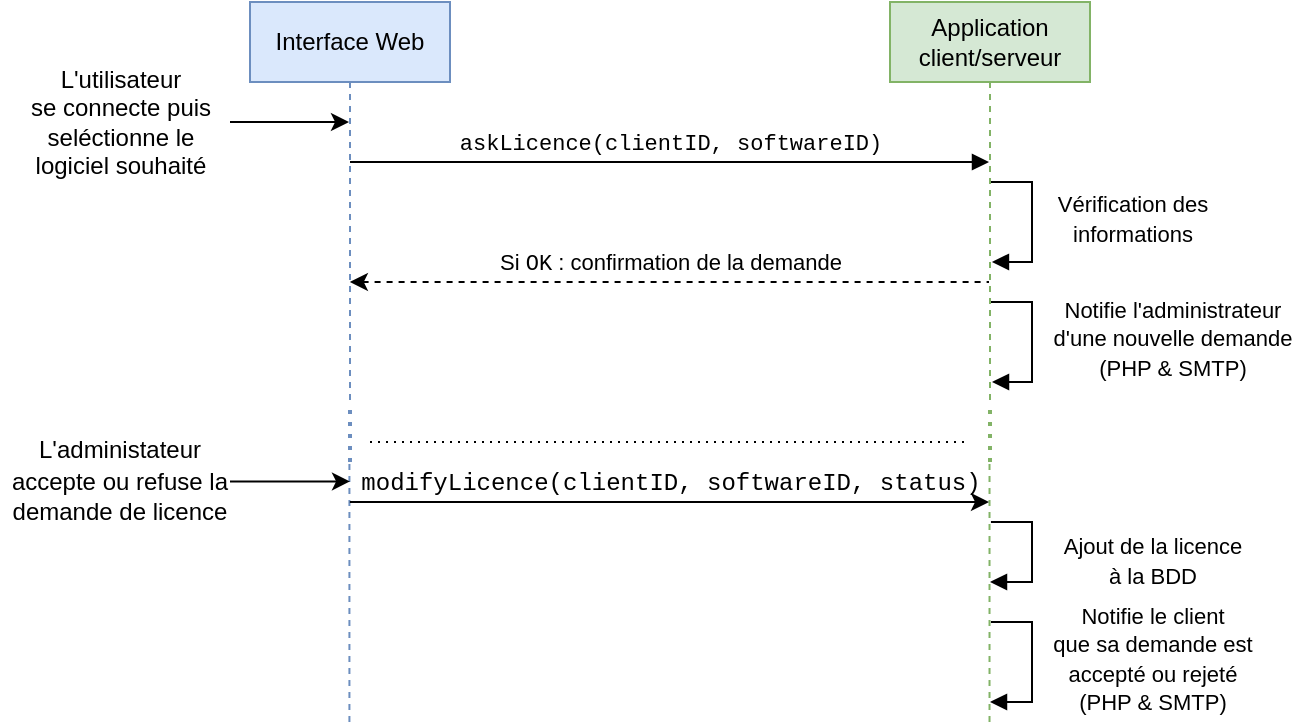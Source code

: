 <mxfile version="15.9.4" type="device"><diagram id="OUJwICi-xKsOLAj92yMG" name="Page-1"><mxGraphModel dx="813" dy="439" grid="1" gridSize="10" guides="1" tooltips="1" connect="1" arrows="1" fold="1" page="1" pageScale="1" pageWidth="827" pageHeight="1169" math="0" shadow="0"><root><mxCell id="0"/><mxCell id="1" parent="0"/><mxCell id="X7Ea3wsv1Nj5UnZXOPGi-3" value="Interface Web" style="shape=umlLifeline;perimeter=lifelinePerimeter;whiteSpace=wrap;html=1;container=1;collapsible=0;recursiveResize=0;outlineConnect=0;fillColor=#dae8fc;strokeColor=#6c8ebf;" parent="1" vertex="1"><mxGeometry x="170" y="140" width="100" height="200" as="geometry"/></mxCell><mxCell id="X7Ea3wsv1Nj5UnZXOPGi-4" value="&lt;div&gt;Application&lt;/div&gt;&lt;div&gt;client/serveur&lt;/div&gt;" style="shape=umlLifeline;perimeter=lifelinePerimeter;whiteSpace=wrap;html=1;container=1;collapsible=0;recursiveResize=0;outlineConnect=0;fillColor=#d5e8d4;strokeColor=#82b366;" parent="1" vertex="1"><mxGeometry x="490" y="140" width="100" height="200" as="geometry"/></mxCell><mxCell id="X7Ea3wsv1Nj5UnZXOPGi-29" value="&lt;div&gt;&lt;font face=&quot;Helvetica&quot;&gt;Notifie l'administrateur&lt;/font&gt;&lt;/div&gt;&lt;div&gt;&lt;font face=&quot;Helvetica&quot;&gt;d'une nouvelle demande&lt;/font&gt;&lt;/div&gt;&lt;div&gt;&lt;font face=&quot;Helvetica&quot;&gt;(PHP &amp;amp; SMTP)&lt;br&gt;&lt;/font&gt;&lt;/div&gt;" style="edgeStyle=orthogonalEdgeStyle;html=1;align=center;spacingLeft=2;endArrow=block;rounded=0;fontFamily=Courier New;" parent="X7Ea3wsv1Nj5UnZXOPGi-4" edge="1"><mxGeometry x="-0.018" y="69" relative="1" as="geometry"><mxPoint x="50.5" y="150" as="sourcePoint"/><Array as="points"><mxPoint x="71" y="150"/><mxPoint x="71" y="190"/></Array><mxPoint x="51" y="190" as="targetPoint"/><mxPoint as="offset"/></mxGeometry></mxCell><mxCell id="wfyP5XCVe-OssldUOvv4-3" value="&lt;div&gt;&lt;font face=&quot;Helvetica&quot;&gt;Vérification des&lt;/font&gt;&lt;/div&gt;&lt;div&gt;&lt;font face=&quot;Helvetica&quot;&gt;informations&lt;br&gt;&lt;/font&gt;&lt;/div&gt;" style="edgeStyle=orthogonalEdgeStyle;html=1;align=center;spacingLeft=2;endArrow=block;rounded=0;fontFamily=Courier New;" edge="1" parent="X7Ea3wsv1Nj5UnZXOPGi-4"><mxGeometry x="-0.019" y="49" relative="1" as="geometry"><mxPoint x="50.47" y="90" as="sourcePoint"/><Array as="points"><mxPoint x="71" y="90"/><mxPoint x="71" y="130"/></Array><mxPoint x="50.97" y="130" as="targetPoint"/><mxPoint as="offset"/></mxGeometry></mxCell><mxCell id="X7Ea3wsv1Nj5UnZXOPGi-5" value="&lt;font face=&quot;Courier New&quot;&gt;askLicence(clientID, softwareID)&lt;br&gt;&lt;/font&gt;" style="html=1;verticalAlign=bottom;endArrow=block;rounded=0;" parent="1" source="X7Ea3wsv1Nj5UnZXOPGi-3" target="X7Ea3wsv1Nj5UnZXOPGi-4" edge="1"><mxGeometry width="80" relative="1" as="geometry"><mxPoint x="370" y="390" as="sourcePoint"/><mxPoint x="450" y="390" as="targetPoint"/><Array as="points"><mxPoint x="360" y="220"/></Array></mxGeometry></mxCell><mxCell id="wfyP5XCVe-OssldUOvv4-1" style="edgeStyle=orthogonalEdgeStyle;rounded=0;orthogonalLoop=1;jettySize=auto;html=1;" edge="1" parent="1" source="X7Ea3wsv1Nj5UnZXOPGi-26" target="X7Ea3wsv1Nj5UnZXOPGi-3"><mxGeometry relative="1" as="geometry"><Array as="points"><mxPoint x="180" y="200"/><mxPoint x="180" y="250"/></Array></mxGeometry></mxCell><mxCell id="X7Ea3wsv1Nj5UnZXOPGi-26" value="&lt;div&gt;L'utilisateur&lt;/div&gt;&lt;div&gt;se connecte puis&lt;br&gt;&lt;/div&gt;&lt;div&gt;seléctionne le&lt;/div&gt;&lt;div&gt;logiciel souhaité&lt;br&gt;&lt;/div&gt;" style="text;html=1;align=center;verticalAlign=middle;resizable=0;points=[];autosize=1;strokeColor=none;fillColor=none;fontFamily=Helvetica;" parent="1" vertex="1"><mxGeometry x="50" y="170" width="110" height="60" as="geometry"/></mxCell><mxCell id="wfyP5XCVe-OssldUOvv4-2" value="Si &lt;font face=&quot;Courier New&quot;&gt;OK&lt;/font&gt; : confirmation de la demande" style="html=1;verticalAlign=bottom;endArrow=none;rounded=0;fontFamily=Helvetica;endFill=0;dashed=1;startArrow=classic;startFill=1;" edge="1" parent="1"><mxGeometry width="80" relative="1" as="geometry"><mxPoint x="219.929" y="280" as="sourcePoint"/><mxPoint x="539.5" y="280" as="targetPoint"/><Array as="points"><mxPoint x="410" y="280"/><mxPoint x="480" y="280"/></Array></mxGeometry></mxCell><mxCell id="wfyP5XCVe-OssldUOvv4-4" value="" style="endArrow=none;dashed=1;html=1;dashPattern=1 2;strokeWidth=2;rounded=0;fontFamily=Courier New;fillColor=#d5e8d4;strokeColor=#82b366;" edge="1" parent="1" target="X7Ea3wsv1Nj5UnZXOPGi-4"><mxGeometry width="50" height="50" relative="1" as="geometry"><mxPoint x="540" y="370" as="sourcePoint"/><mxPoint x="520" y="300" as="targetPoint"/></mxGeometry></mxCell><mxCell id="wfyP5XCVe-OssldUOvv4-5" value="" style="endArrow=none;dashed=1;html=1;dashPattern=1 2;strokeWidth=2;rounded=0;fontFamily=Courier New;fillColor=#dae8fc;strokeColor=#6c8ebf;jumpSize=6;" edge="1" parent="1" target="X7Ea3wsv1Nj5UnZXOPGi-3"><mxGeometry width="50" height="50" relative="1" as="geometry"><mxPoint x="220" y="370" as="sourcePoint"/><mxPoint x="549.929" y="350" as="targetPoint"/></mxGeometry></mxCell><mxCell id="wfyP5XCVe-OssldUOvv4-6" value="" style="endArrow=none;dashed=1;html=1;rounded=0;fontFamily=Courier New;fillColor=#d5e8d4;strokeColor=#82b366;" edge="1" parent="1"><mxGeometry width="50" height="50" relative="1" as="geometry"><mxPoint x="539.76" y="500" as="sourcePoint"/><mxPoint x="539.76" y="370" as="targetPoint"/></mxGeometry></mxCell><mxCell id="wfyP5XCVe-OssldUOvv4-7" value="" style="endArrow=none;dashed=1;html=1;rounded=0;fontFamily=Courier New;fillColor=#dae8fc;strokeColor=#6c8ebf;" edge="1" parent="1"><mxGeometry width="50" height="50" relative="1" as="geometry"><mxPoint x="219.71" y="500" as="sourcePoint"/><mxPoint x="219.71" y="370" as="targetPoint"/></mxGeometry></mxCell><mxCell id="wfyP5XCVe-OssldUOvv4-8" value="" style="endArrow=none;html=1;rounded=0;fontFamily=Courier New;jumpSize=6;startArrow=classic;startFill=1;endFill=0;" edge="1" parent="1"><mxGeometry width="50" height="50" relative="1" as="geometry"><mxPoint x="220" y="379.71" as="sourcePoint"/><mxPoint x="160" y="379.71" as="targetPoint"/></mxGeometry></mxCell><mxCell id="wfyP5XCVe-OssldUOvv4-9" value="&lt;div&gt;&lt;font face=&quot;Helvetica&quot;&gt;L'administateur&lt;/font&gt;&lt;/div&gt;&lt;div&gt;&lt;font face=&quot;Helvetica&quot;&gt;accepte ou refuse la demande de licence&lt;br&gt;&lt;/font&gt;&lt;/div&gt;" style="text;html=1;strokeColor=none;fillColor=none;align=center;verticalAlign=middle;whiteSpace=wrap;rounded=0;fontFamily=Courier New;" vertex="1" parent="1"><mxGeometry x="45" y="360" width="120" height="40" as="geometry"/></mxCell><mxCell id="wfyP5XCVe-OssldUOvv4-10" value="&lt;div&gt;&lt;font face=&quot;Helvetica&quot;&gt;Notifie le client&lt;br&gt;&lt;/font&gt;&lt;/div&gt;&lt;div&gt;&lt;font face=&quot;Helvetica&quot;&gt;que sa demande est&lt;/font&gt;&lt;/div&gt;&lt;div&gt;&lt;font face=&quot;Helvetica&quot;&gt;accepté ou rejeté&lt;/font&gt;&lt;/div&gt;&lt;div&gt;&lt;font face=&quot;Helvetica&quot;&gt;(PHP &amp;amp; SMTP)&lt;br&gt;&lt;/font&gt;&lt;/div&gt;" style="edgeStyle=orthogonalEdgeStyle;html=1;align=center;spacingLeft=2;endArrow=block;rounded=0;fontFamily=Courier New;" edge="1" parent="1"><mxGeometry x="-0.019" y="59" relative="1" as="geometry"><mxPoint x="540.47" y="450" as="sourcePoint"/><Array as="points"><mxPoint x="561" y="450"/><mxPoint x="561" y="490"/></Array><mxPoint x="540" y="490" as="targetPoint"/><mxPoint as="offset"/></mxGeometry></mxCell><mxCell id="wfyP5XCVe-OssldUOvv4-11" value="" style="endArrow=none;dashed=1;html=1;dashPattern=1 3;strokeWidth=1;rounded=0;fontFamily=Helvetica;jumpSize=6;" edge="1" parent="1"><mxGeometry width="50" height="50" relative="1" as="geometry"><mxPoint x="230" y="360" as="sourcePoint"/><mxPoint x="530" y="360" as="targetPoint"/></mxGeometry></mxCell><mxCell id="wfyP5XCVe-OssldUOvv4-12" value="&lt;div&gt;&lt;font face=&quot;Helvetica&quot;&gt;Ajout de la licence&lt;/font&gt;&lt;/div&gt;&lt;div&gt;&lt;font face=&quot;Helvetica&quot;&gt;à la BDD&lt;br&gt;&lt;/font&gt;&lt;/div&gt;" style="edgeStyle=orthogonalEdgeStyle;html=1;align=center;spacingLeft=2;endArrow=block;rounded=0;fontFamily=Courier New;" edge="1" parent="1"><mxGeometry x="0.132" y="59" relative="1" as="geometry"><mxPoint x="540.47" y="400" as="sourcePoint"/><Array as="points"><mxPoint x="561" y="400"/><mxPoint x="561" y="430"/><mxPoint x="540" y="430"/></Array><mxPoint x="540" y="430" as="targetPoint"/><mxPoint as="offset"/></mxGeometry></mxCell><mxCell id="wfyP5XCVe-OssldUOvv4-14" value="" style="endArrow=classic;html=1;rounded=0;fontFamily=Helvetica;strokeWidth=1;jumpSize=6;" edge="1" parent="1"><mxGeometry width="50" height="50" relative="1" as="geometry"><mxPoint x="219.929" y="390" as="sourcePoint"/><mxPoint x="539.5" y="390" as="targetPoint"/></mxGeometry></mxCell><mxCell id="wfyP5XCVe-OssldUOvv4-15" value="&lt;font face=&quot;Courier New&quot;&gt;modifyLicence(clientID, softwareID, status)&lt;br&gt;&lt;/font&gt;" style="text;html=1;align=center;verticalAlign=middle;resizable=0;points=[];autosize=1;strokeColor=none;fillColor=none;fontFamily=Helvetica;" vertex="1" parent="1"><mxGeometry x="215" y="370" width="330" height="20" as="geometry"/></mxCell></root></mxGraphModel></diagram></mxfile>